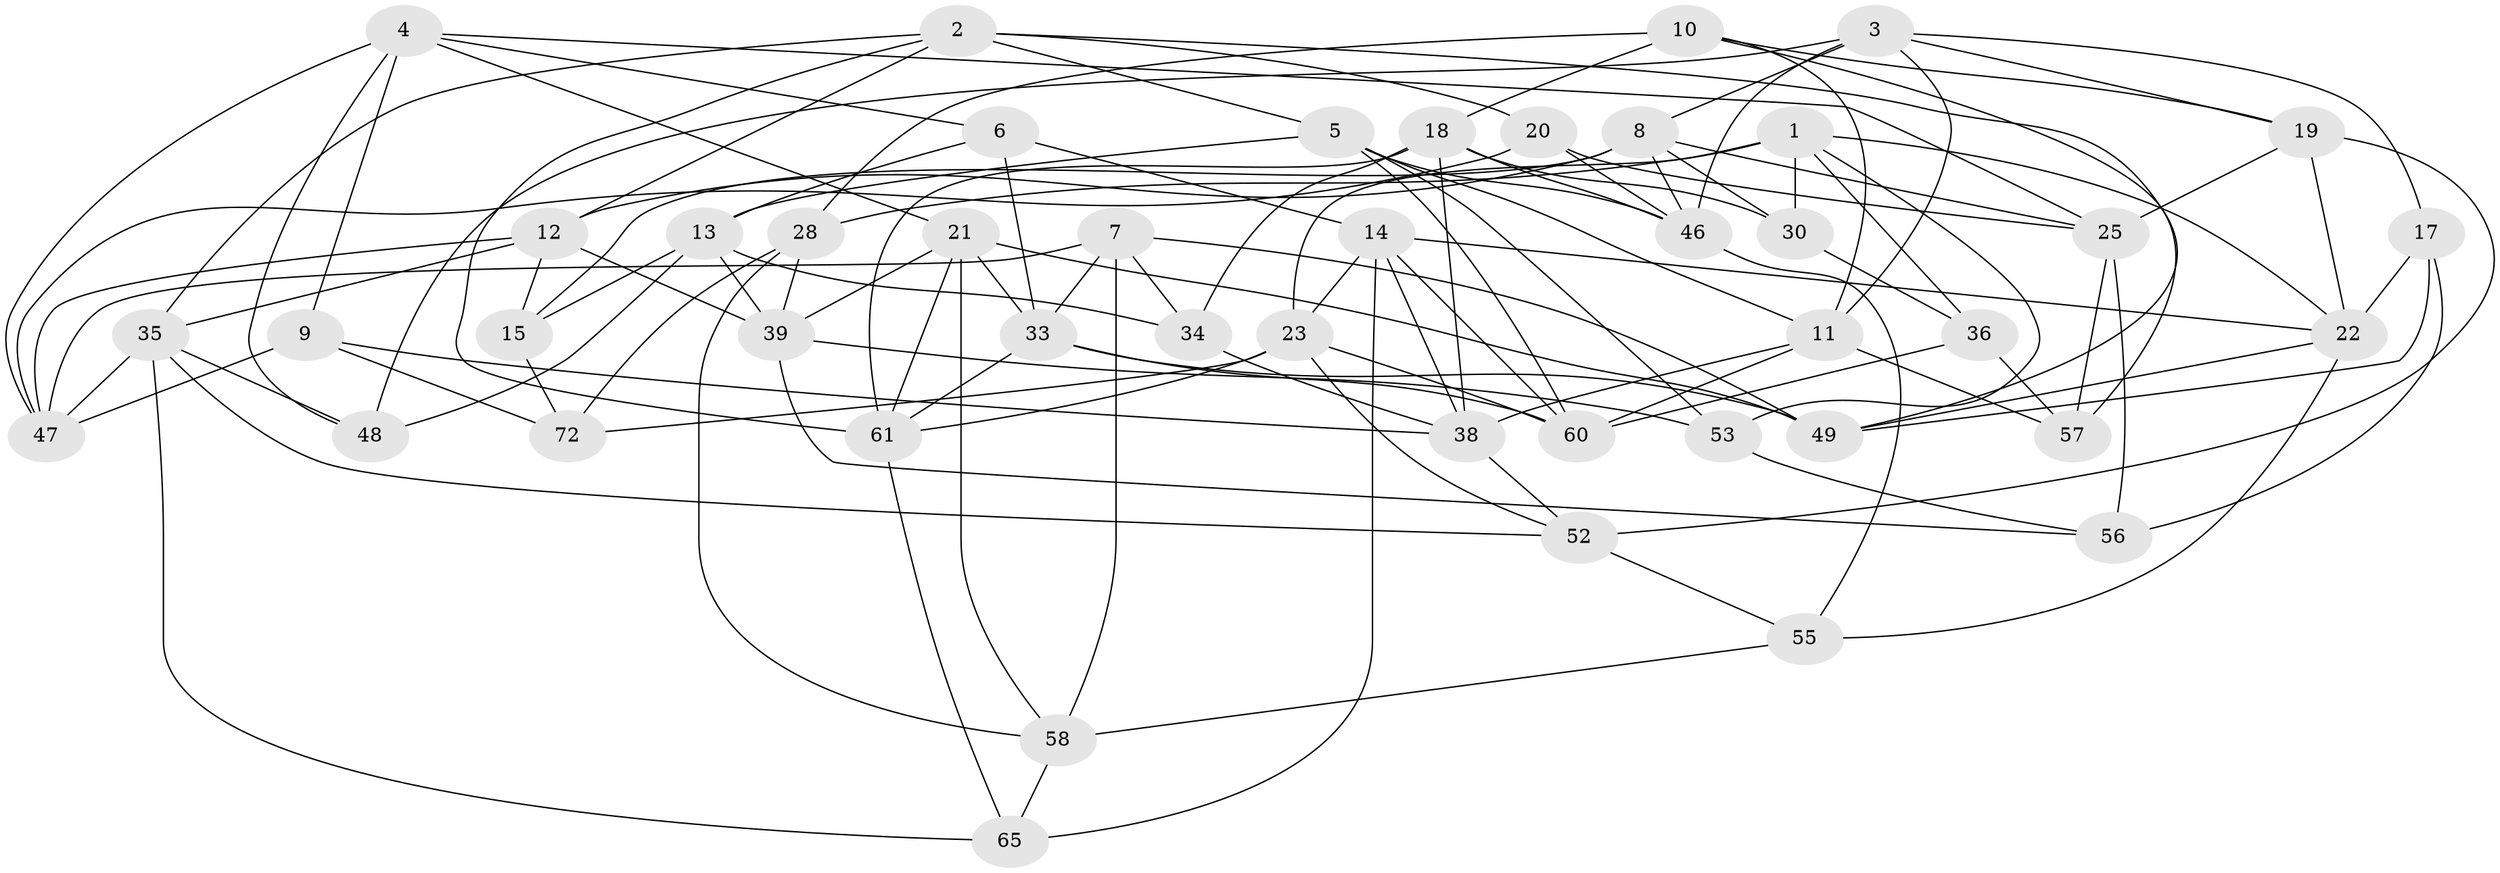 // original degree distribution, {4: 1.0}
// Generated by graph-tools (version 1.1) at 2025/42/03/06/25 10:42:16]
// undirected, 45 vertices, 117 edges
graph export_dot {
graph [start="1"]
  node [color=gray90,style=filled];
  1 [super="+27"];
  2 [super="+44"];
  3 [super="+71"];
  4 [super="+74"];
  5 [super="+41"];
  6;
  7 [super="+37"];
  8 [super="+26"];
  9;
  10 [super="+16"];
  11 [super="+40"];
  12 [super="+31"];
  13 [super="+51"];
  14 [super="+59"];
  15;
  17;
  18 [super="+29"];
  19 [super="+45"];
  20;
  21 [super="+75"];
  22 [super="+54"];
  23 [super="+24"];
  25 [super="+42"];
  28 [super="+32"];
  30;
  33 [super="+67"];
  34;
  35 [super="+69"];
  36;
  38 [super="+43"];
  39 [super="+64"];
  46 [super="+62"];
  47 [super="+63"];
  48;
  49 [super="+50"];
  52 [super="+73"];
  53;
  55;
  56;
  57;
  58 [super="+70"];
  60 [super="+68"];
  61 [super="+66"];
  65;
  72;
  1 -- 23;
  1 -- 30;
  1 -- 36;
  1 -- 53;
  1 -- 22;
  1 -- 28;
  2 -- 20;
  2 -- 57;
  2 -- 12;
  2 -- 5;
  2 -- 35;
  2 -- 61;
  3 -- 11;
  3 -- 8;
  3 -- 19;
  3 -- 48;
  3 -- 17;
  3 -- 46;
  4 -- 48;
  4 -- 6;
  4 -- 21;
  4 -- 9;
  4 -- 25;
  4 -- 47;
  5 -- 13;
  5 -- 53;
  5 -- 11;
  5 -- 60;
  5 -- 46;
  6 -- 14;
  6 -- 13;
  6 -- 33;
  7 -- 47;
  7 -- 33;
  7 -- 58 [weight=2];
  7 -- 34;
  7 -- 49;
  8 -- 46;
  8 -- 25;
  8 -- 30;
  8 -- 15;
  8 -- 12;
  9 -- 72;
  9 -- 38;
  9 -- 47;
  10 -- 49;
  10 -- 11;
  10 -- 19;
  10 -- 28 [weight=2];
  10 -- 18;
  11 -- 57;
  11 -- 38;
  11 -- 60;
  12 -- 47;
  12 -- 15;
  12 -- 35;
  12 -- 39;
  13 -- 39;
  13 -- 48;
  13 -- 34;
  13 -- 15;
  14 -- 60;
  14 -- 65;
  14 -- 38;
  14 -- 22;
  14 -- 23;
  15 -- 72;
  17 -- 49;
  17 -- 56;
  17 -- 22;
  18 -- 61;
  18 -- 30;
  18 -- 38;
  18 -- 34;
  18 -- 46;
  19 -- 52 [weight=2];
  19 -- 22;
  19 -- 25;
  20 -- 46;
  20 -- 25;
  20 -- 47;
  21 -- 39;
  21 -- 49;
  21 -- 58;
  21 -- 33;
  21 -- 61;
  22 -- 55;
  22 -- 49;
  23 -- 72;
  23 -- 60;
  23 -- 52;
  23 -- 61;
  25 -- 57;
  25 -- 56;
  28 -- 72;
  28 -- 39;
  28 -- 58;
  30 -- 36;
  33 -- 61;
  33 -- 49;
  33 -- 60;
  34 -- 38;
  35 -- 48;
  35 -- 65;
  35 -- 47;
  35 -- 52;
  36 -- 60;
  36 -- 57;
  38 -- 52;
  39 -- 56;
  39 -- 53;
  46 -- 55;
  52 -- 55;
  53 -- 56;
  55 -- 58;
  58 -- 65;
  61 -- 65;
}
